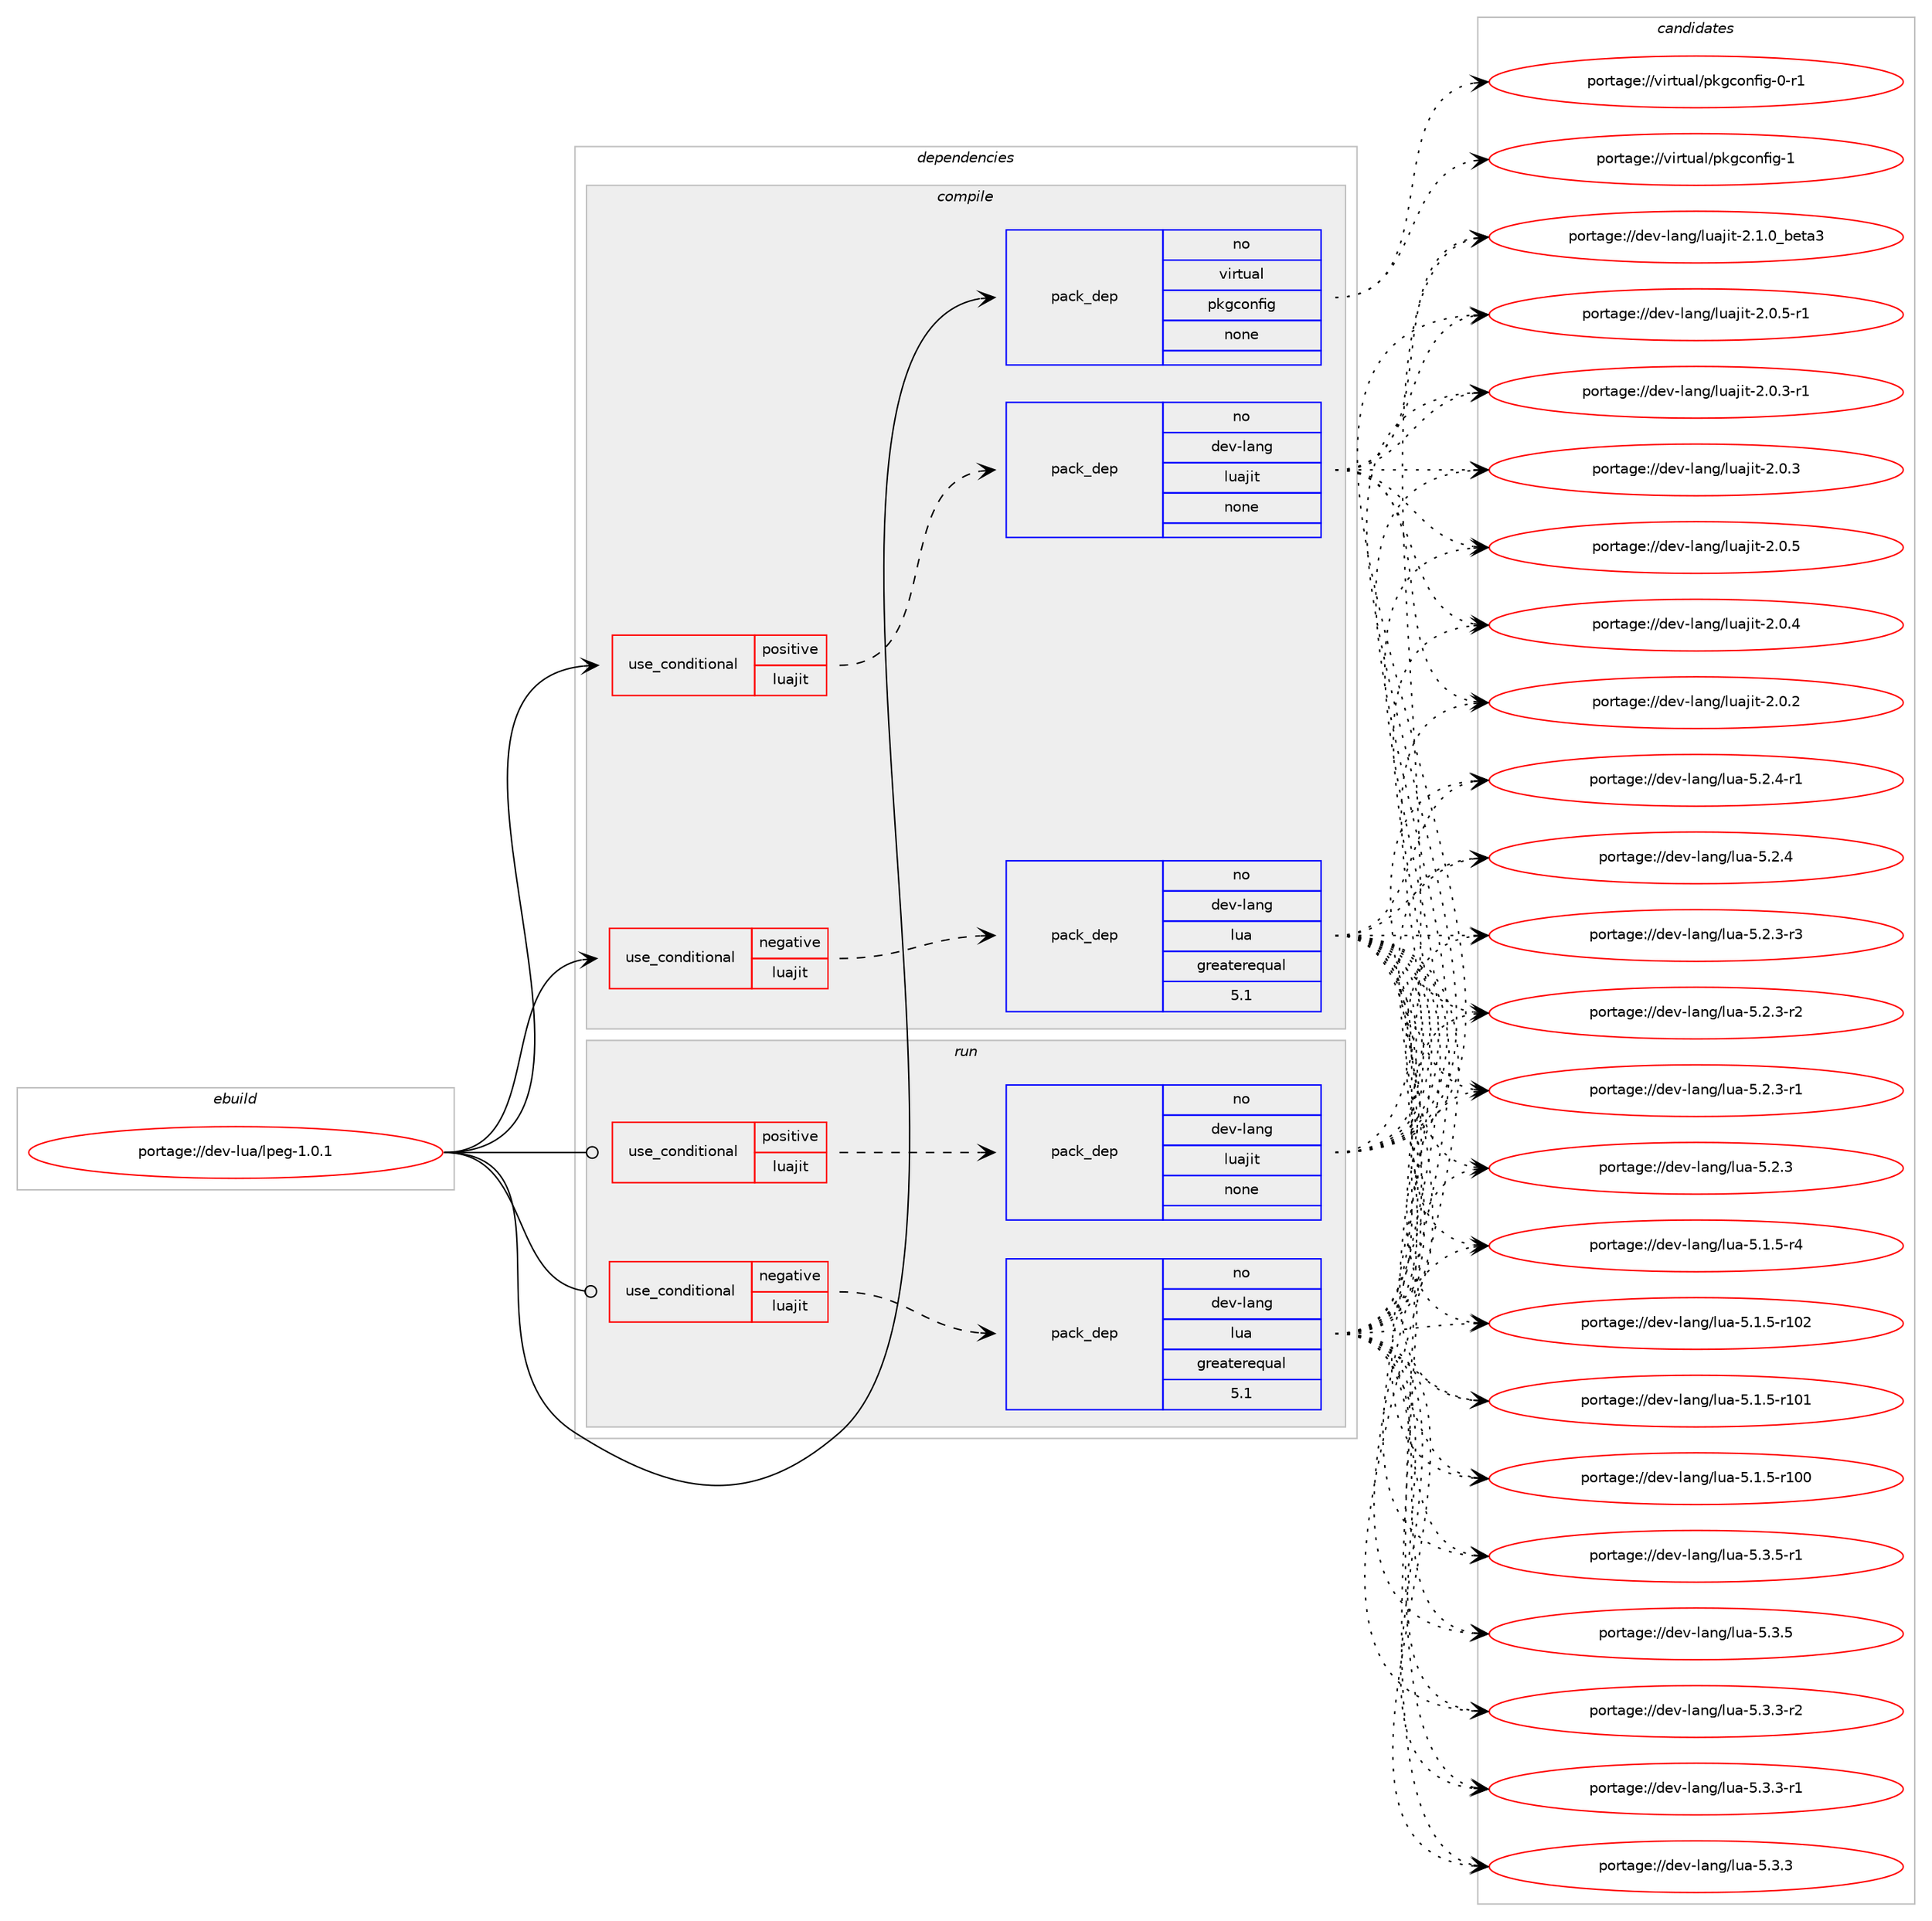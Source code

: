 digraph prolog {

# *************
# Graph options
# *************

newrank=true;
concentrate=true;
compound=true;
graph [rankdir=LR,fontname=Helvetica,fontsize=10,ranksep=1.5];#, ranksep=2.5, nodesep=0.2];
edge  [arrowhead=vee];
node  [fontname=Helvetica,fontsize=10];

# **********
# The ebuild
# **********

subgraph cluster_leftcol {
color=gray;
label=<<i>ebuild</i>>;
id [label="portage://dev-lua/lpeg-1.0.1", color=red, width=4, href="../dev-lua/lpeg-1.0.1.svg"];
}

# ****************
# The dependencies
# ****************

subgraph cluster_midcol {
color=gray;
label=<<i>dependencies</i>>;
subgraph cluster_compile {
fillcolor="#eeeeee";
style=filled;
label=<<i>compile</i>>;
subgraph cond123176 {
dependency505453 [label=<<TABLE BORDER="0" CELLBORDER="1" CELLSPACING="0" CELLPADDING="4"><TR><TD ROWSPAN="3" CELLPADDING="10">use_conditional</TD></TR><TR><TD>negative</TD></TR><TR><TD>luajit</TD></TR></TABLE>>, shape=none, color=red];
subgraph pack377138 {
dependency505454 [label=<<TABLE BORDER="0" CELLBORDER="1" CELLSPACING="0" CELLPADDING="4" WIDTH="220"><TR><TD ROWSPAN="6" CELLPADDING="30">pack_dep</TD></TR><TR><TD WIDTH="110">no</TD></TR><TR><TD>dev-lang</TD></TR><TR><TD>lua</TD></TR><TR><TD>greaterequal</TD></TR><TR><TD>5.1</TD></TR></TABLE>>, shape=none, color=blue];
}
dependency505453:e -> dependency505454:w [weight=20,style="dashed",arrowhead="vee"];
}
id:e -> dependency505453:w [weight=20,style="solid",arrowhead="vee"];
subgraph cond123177 {
dependency505455 [label=<<TABLE BORDER="0" CELLBORDER="1" CELLSPACING="0" CELLPADDING="4"><TR><TD ROWSPAN="3" CELLPADDING="10">use_conditional</TD></TR><TR><TD>positive</TD></TR><TR><TD>luajit</TD></TR></TABLE>>, shape=none, color=red];
subgraph pack377139 {
dependency505456 [label=<<TABLE BORDER="0" CELLBORDER="1" CELLSPACING="0" CELLPADDING="4" WIDTH="220"><TR><TD ROWSPAN="6" CELLPADDING="30">pack_dep</TD></TR><TR><TD WIDTH="110">no</TD></TR><TR><TD>dev-lang</TD></TR><TR><TD>luajit</TD></TR><TR><TD>none</TD></TR><TR><TD></TD></TR></TABLE>>, shape=none, color=blue];
}
dependency505455:e -> dependency505456:w [weight=20,style="dashed",arrowhead="vee"];
}
id:e -> dependency505455:w [weight=20,style="solid",arrowhead="vee"];
subgraph pack377140 {
dependency505457 [label=<<TABLE BORDER="0" CELLBORDER="1" CELLSPACING="0" CELLPADDING="4" WIDTH="220"><TR><TD ROWSPAN="6" CELLPADDING="30">pack_dep</TD></TR><TR><TD WIDTH="110">no</TD></TR><TR><TD>virtual</TD></TR><TR><TD>pkgconfig</TD></TR><TR><TD>none</TD></TR><TR><TD></TD></TR></TABLE>>, shape=none, color=blue];
}
id:e -> dependency505457:w [weight=20,style="solid",arrowhead="vee"];
}
subgraph cluster_compileandrun {
fillcolor="#eeeeee";
style=filled;
label=<<i>compile and run</i>>;
}
subgraph cluster_run {
fillcolor="#eeeeee";
style=filled;
label=<<i>run</i>>;
subgraph cond123178 {
dependency505458 [label=<<TABLE BORDER="0" CELLBORDER="1" CELLSPACING="0" CELLPADDING="4"><TR><TD ROWSPAN="3" CELLPADDING="10">use_conditional</TD></TR><TR><TD>negative</TD></TR><TR><TD>luajit</TD></TR></TABLE>>, shape=none, color=red];
subgraph pack377141 {
dependency505459 [label=<<TABLE BORDER="0" CELLBORDER="1" CELLSPACING="0" CELLPADDING="4" WIDTH="220"><TR><TD ROWSPAN="6" CELLPADDING="30">pack_dep</TD></TR><TR><TD WIDTH="110">no</TD></TR><TR><TD>dev-lang</TD></TR><TR><TD>lua</TD></TR><TR><TD>greaterequal</TD></TR><TR><TD>5.1</TD></TR></TABLE>>, shape=none, color=blue];
}
dependency505458:e -> dependency505459:w [weight=20,style="dashed",arrowhead="vee"];
}
id:e -> dependency505458:w [weight=20,style="solid",arrowhead="odot"];
subgraph cond123179 {
dependency505460 [label=<<TABLE BORDER="0" CELLBORDER="1" CELLSPACING="0" CELLPADDING="4"><TR><TD ROWSPAN="3" CELLPADDING="10">use_conditional</TD></TR><TR><TD>positive</TD></TR><TR><TD>luajit</TD></TR></TABLE>>, shape=none, color=red];
subgraph pack377142 {
dependency505461 [label=<<TABLE BORDER="0" CELLBORDER="1" CELLSPACING="0" CELLPADDING="4" WIDTH="220"><TR><TD ROWSPAN="6" CELLPADDING="30">pack_dep</TD></TR><TR><TD WIDTH="110">no</TD></TR><TR><TD>dev-lang</TD></TR><TR><TD>luajit</TD></TR><TR><TD>none</TD></TR><TR><TD></TD></TR></TABLE>>, shape=none, color=blue];
}
dependency505460:e -> dependency505461:w [weight=20,style="dashed",arrowhead="vee"];
}
id:e -> dependency505460:w [weight=20,style="solid",arrowhead="odot"];
}
}

# **************
# The candidates
# **************

subgraph cluster_choices {
rank=same;
color=gray;
label=<<i>candidates</i>>;

subgraph choice377138 {
color=black;
nodesep=1;
choice100101118451089711010347108117974553465146534511449 [label="portage://dev-lang/lua-5.3.5-r1", color=red, width=4,href="../dev-lang/lua-5.3.5-r1.svg"];
choice10010111845108971101034710811797455346514653 [label="portage://dev-lang/lua-5.3.5", color=red, width=4,href="../dev-lang/lua-5.3.5.svg"];
choice100101118451089711010347108117974553465146514511450 [label="portage://dev-lang/lua-5.3.3-r2", color=red, width=4,href="../dev-lang/lua-5.3.3-r2.svg"];
choice100101118451089711010347108117974553465146514511449 [label="portage://dev-lang/lua-5.3.3-r1", color=red, width=4,href="../dev-lang/lua-5.3.3-r1.svg"];
choice10010111845108971101034710811797455346514651 [label="portage://dev-lang/lua-5.3.3", color=red, width=4,href="../dev-lang/lua-5.3.3.svg"];
choice100101118451089711010347108117974553465046524511449 [label="portage://dev-lang/lua-5.2.4-r1", color=red, width=4,href="../dev-lang/lua-5.2.4-r1.svg"];
choice10010111845108971101034710811797455346504652 [label="portage://dev-lang/lua-5.2.4", color=red, width=4,href="../dev-lang/lua-5.2.4.svg"];
choice100101118451089711010347108117974553465046514511451 [label="portage://dev-lang/lua-5.2.3-r3", color=red, width=4,href="../dev-lang/lua-5.2.3-r3.svg"];
choice100101118451089711010347108117974553465046514511450 [label="portage://dev-lang/lua-5.2.3-r2", color=red, width=4,href="../dev-lang/lua-5.2.3-r2.svg"];
choice100101118451089711010347108117974553465046514511449 [label="portage://dev-lang/lua-5.2.3-r1", color=red, width=4,href="../dev-lang/lua-5.2.3-r1.svg"];
choice10010111845108971101034710811797455346504651 [label="portage://dev-lang/lua-5.2.3", color=red, width=4,href="../dev-lang/lua-5.2.3.svg"];
choice100101118451089711010347108117974553464946534511452 [label="portage://dev-lang/lua-5.1.5-r4", color=red, width=4,href="../dev-lang/lua-5.1.5-r4.svg"];
choice1001011184510897110103471081179745534649465345114494850 [label="portage://dev-lang/lua-5.1.5-r102", color=red, width=4,href="../dev-lang/lua-5.1.5-r102.svg"];
choice1001011184510897110103471081179745534649465345114494849 [label="portage://dev-lang/lua-5.1.5-r101", color=red, width=4,href="../dev-lang/lua-5.1.5-r101.svg"];
choice1001011184510897110103471081179745534649465345114494848 [label="portage://dev-lang/lua-5.1.5-r100", color=red, width=4,href="../dev-lang/lua-5.1.5-r100.svg"];
dependency505454:e -> choice100101118451089711010347108117974553465146534511449:w [style=dotted,weight="100"];
dependency505454:e -> choice10010111845108971101034710811797455346514653:w [style=dotted,weight="100"];
dependency505454:e -> choice100101118451089711010347108117974553465146514511450:w [style=dotted,weight="100"];
dependency505454:e -> choice100101118451089711010347108117974553465146514511449:w [style=dotted,weight="100"];
dependency505454:e -> choice10010111845108971101034710811797455346514651:w [style=dotted,weight="100"];
dependency505454:e -> choice100101118451089711010347108117974553465046524511449:w [style=dotted,weight="100"];
dependency505454:e -> choice10010111845108971101034710811797455346504652:w [style=dotted,weight="100"];
dependency505454:e -> choice100101118451089711010347108117974553465046514511451:w [style=dotted,weight="100"];
dependency505454:e -> choice100101118451089711010347108117974553465046514511450:w [style=dotted,weight="100"];
dependency505454:e -> choice100101118451089711010347108117974553465046514511449:w [style=dotted,weight="100"];
dependency505454:e -> choice10010111845108971101034710811797455346504651:w [style=dotted,weight="100"];
dependency505454:e -> choice100101118451089711010347108117974553464946534511452:w [style=dotted,weight="100"];
dependency505454:e -> choice1001011184510897110103471081179745534649465345114494850:w [style=dotted,weight="100"];
dependency505454:e -> choice1001011184510897110103471081179745534649465345114494849:w [style=dotted,weight="100"];
dependency505454:e -> choice1001011184510897110103471081179745534649465345114494848:w [style=dotted,weight="100"];
}
subgraph choice377139 {
color=black;
nodesep=1;
choice1001011184510897110103471081179710610511645504649464895981011169751 [label="portage://dev-lang/luajit-2.1.0_beta3", color=red, width=4,href="../dev-lang/luajit-2.1.0_beta3.svg"];
choice100101118451089711010347108117971061051164550464846534511449 [label="portage://dev-lang/luajit-2.0.5-r1", color=red, width=4,href="../dev-lang/luajit-2.0.5-r1.svg"];
choice10010111845108971101034710811797106105116455046484653 [label="portage://dev-lang/luajit-2.0.5", color=red, width=4,href="../dev-lang/luajit-2.0.5.svg"];
choice10010111845108971101034710811797106105116455046484652 [label="portage://dev-lang/luajit-2.0.4", color=red, width=4,href="../dev-lang/luajit-2.0.4.svg"];
choice100101118451089711010347108117971061051164550464846514511449 [label="portage://dev-lang/luajit-2.0.3-r1", color=red, width=4,href="../dev-lang/luajit-2.0.3-r1.svg"];
choice10010111845108971101034710811797106105116455046484651 [label="portage://dev-lang/luajit-2.0.3", color=red, width=4,href="../dev-lang/luajit-2.0.3.svg"];
choice10010111845108971101034710811797106105116455046484650 [label="portage://dev-lang/luajit-2.0.2", color=red, width=4,href="../dev-lang/luajit-2.0.2.svg"];
dependency505456:e -> choice1001011184510897110103471081179710610511645504649464895981011169751:w [style=dotted,weight="100"];
dependency505456:e -> choice100101118451089711010347108117971061051164550464846534511449:w [style=dotted,weight="100"];
dependency505456:e -> choice10010111845108971101034710811797106105116455046484653:w [style=dotted,weight="100"];
dependency505456:e -> choice10010111845108971101034710811797106105116455046484652:w [style=dotted,weight="100"];
dependency505456:e -> choice100101118451089711010347108117971061051164550464846514511449:w [style=dotted,weight="100"];
dependency505456:e -> choice10010111845108971101034710811797106105116455046484651:w [style=dotted,weight="100"];
dependency505456:e -> choice10010111845108971101034710811797106105116455046484650:w [style=dotted,weight="100"];
}
subgraph choice377140 {
color=black;
nodesep=1;
choice1181051141161179710847112107103991111101021051034549 [label="portage://virtual/pkgconfig-1", color=red, width=4,href="../virtual/pkgconfig-1.svg"];
choice11810511411611797108471121071039911111010210510345484511449 [label="portage://virtual/pkgconfig-0-r1", color=red, width=4,href="../virtual/pkgconfig-0-r1.svg"];
dependency505457:e -> choice1181051141161179710847112107103991111101021051034549:w [style=dotted,weight="100"];
dependency505457:e -> choice11810511411611797108471121071039911111010210510345484511449:w [style=dotted,weight="100"];
}
subgraph choice377141 {
color=black;
nodesep=1;
choice100101118451089711010347108117974553465146534511449 [label="portage://dev-lang/lua-5.3.5-r1", color=red, width=4,href="../dev-lang/lua-5.3.5-r1.svg"];
choice10010111845108971101034710811797455346514653 [label="portage://dev-lang/lua-5.3.5", color=red, width=4,href="../dev-lang/lua-5.3.5.svg"];
choice100101118451089711010347108117974553465146514511450 [label="portage://dev-lang/lua-5.3.3-r2", color=red, width=4,href="../dev-lang/lua-5.3.3-r2.svg"];
choice100101118451089711010347108117974553465146514511449 [label="portage://dev-lang/lua-5.3.3-r1", color=red, width=4,href="../dev-lang/lua-5.3.3-r1.svg"];
choice10010111845108971101034710811797455346514651 [label="portage://dev-lang/lua-5.3.3", color=red, width=4,href="../dev-lang/lua-5.3.3.svg"];
choice100101118451089711010347108117974553465046524511449 [label="portage://dev-lang/lua-5.2.4-r1", color=red, width=4,href="../dev-lang/lua-5.2.4-r1.svg"];
choice10010111845108971101034710811797455346504652 [label="portage://dev-lang/lua-5.2.4", color=red, width=4,href="../dev-lang/lua-5.2.4.svg"];
choice100101118451089711010347108117974553465046514511451 [label="portage://dev-lang/lua-5.2.3-r3", color=red, width=4,href="../dev-lang/lua-5.2.3-r3.svg"];
choice100101118451089711010347108117974553465046514511450 [label="portage://dev-lang/lua-5.2.3-r2", color=red, width=4,href="../dev-lang/lua-5.2.3-r2.svg"];
choice100101118451089711010347108117974553465046514511449 [label="portage://dev-lang/lua-5.2.3-r1", color=red, width=4,href="../dev-lang/lua-5.2.3-r1.svg"];
choice10010111845108971101034710811797455346504651 [label="portage://dev-lang/lua-5.2.3", color=red, width=4,href="../dev-lang/lua-5.2.3.svg"];
choice100101118451089711010347108117974553464946534511452 [label="portage://dev-lang/lua-5.1.5-r4", color=red, width=4,href="../dev-lang/lua-5.1.5-r4.svg"];
choice1001011184510897110103471081179745534649465345114494850 [label="portage://dev-lang/lua-5.1.5-r102", color=red, width=4,href="../dev-lang/lua-5.1.5-r102.svg"];
choice1001011184510897110103471081179745534649465345114494849 [label="portage://dev-lang/lua-5.1.5-r101", color=red, width=4,href="../dev-lang/lua-5.1.5-r101.svg"];
choice1001011184510897110103471081179745534649465345114494848 [label="portage://dev-lang/lua-5.1.5-r100", color=red, width=4,href="../dev-lang/lua-5.1.5-r100.svg"];
dependency505459:e -> choice100101118451089711010347108117974553465146534511449:w [style=dotted,weight="100"];
dependency505459:e -> choice10010111845108971101034710811797455346514653:w [style=dotted,weight="100"];
dependency505459:e -> choice100101118451089711010347108117974553465146514511450:w [style=dotted,weight="100"];
dependency505459:e -> choice100101118451089711010347108117974553465146514511449:w [style=dotted,weight="100"];
dependency505459:e -> choice10010111845108971101034710811797455346514651:w [style=dotted,weight="100"];
dependency505459:e -> choice100101118451089711010347108117974553465046524511449:w [style=dotted,weight="100"];
dependency505459:e -> choice10010111845108971101034710811797455346504652:w [style=dotted,weight="100"];
dependency505459:e -> choice100101118451089711010347108117974553465046514511451:w [style=dotted,weight="100"];
dependency505459:e -> choice100101118451089711010347108117974553465046514511450:w [style=dotted,weight="100"];
dependency505459:e -> choice100101118451089711010347108117974553465046514511449:w [style=dotted,weight="100"];
dependency505459:e -> choice10010111845108971101034710811797455346504651:w [style=dotted,weight="100"];
dependency505459:e -> choice100101118451089711010347108117974553464946534511452:w [style=dotted,weight="100"];
dependency505459:e -> choice1001011184510897110103471081179745534649465345114494850:w [style=dotted,weight="100"];
dependency505459:e -> choice1001011184510897110103471081179745534649465345114494849:w [style=dotted,weight="100"];
dependency505459:e -> choice1001011184510897110103471081179745534649465345114494848:w [style=dotted,weight="100"];
}
subgraph choice377142 {
color=black;
nodesep=1;
choice1001011184510897110103471081179710610511645504649464895981011169751 [label="portage://dev-lang/luajit-2.1.0_beta3", color=red, width=4,href="../dev-lang/luajit-2.1.0_beta3.svg"];
choice100101118451089711010347108117971061051164550464846534511449 [label="portage://dev-lang/luajit-2.0.5-r1", color=red, width=4,href="../dev-lang/luajit-2.0.5-r1.svg"];
choice10010111845108971101034710811797106105116455046484653 [label="portage://dev-lang/luajit-2.0.5", color=red, width=4,href="../dev-lang/luajit-2.0.5.svg"];
choice10010111845108971101034710811797106105116455046484652 [label="portage://dev-lang/luajit-2.0.4", color=red, width=4,href="../dev-lang/luajit-2.0.4.svg"];
choice100101118451089711010347108117971061051164550464846514511449 [label="portage://dev-lang/luajit-2.0.3-r1", color=red, width=4,href="../dev-lang/luajit-2.0.3-r1.svg"];
choice10010111845108971101034710811797106105116455046484651 [label="portage://dev-lang/luajit-2.0.3", color=red, width=4,href="../dev-lang/luajit-2.0.3.svg"];
choice10010111845108971101034710811797106105116455046484650 [label="portage://dev-lang/luajit-2.0.2", color=red, width=4,href="../dev-lang/luajit-2.0.2.svg"];
dependency505461:e -> choice1001011184510897110103471081179710610511645504649464895981011169751:w [style=dotted,weight="100"];
dependency505461:e -> choice100101118451089711010347108117971061051164550464846534511449:w [style=dotted,weight="100"];
dependency505461:e -> choice10010111845108971101034710811797106105116455046484653:w [style=dotted,weight="100"];
dependency505461:e -> choice10010111845108971101034710811797106105116455046484652:w [style=dotted,weight="100"];
dependency505461:e -> choice100101118451089711010347108117971061051164550464846514511449:w [style=dotted,weight="100"];
dependency505461:e -> choice10010111845108971101034710811797106105116455046484651:w [style=dotted,weight="100"];
dependency505461:e -> choice10010111845108971101034710811797106105116455046484650:w [style=dotted,weight="100"];
}
}

}
